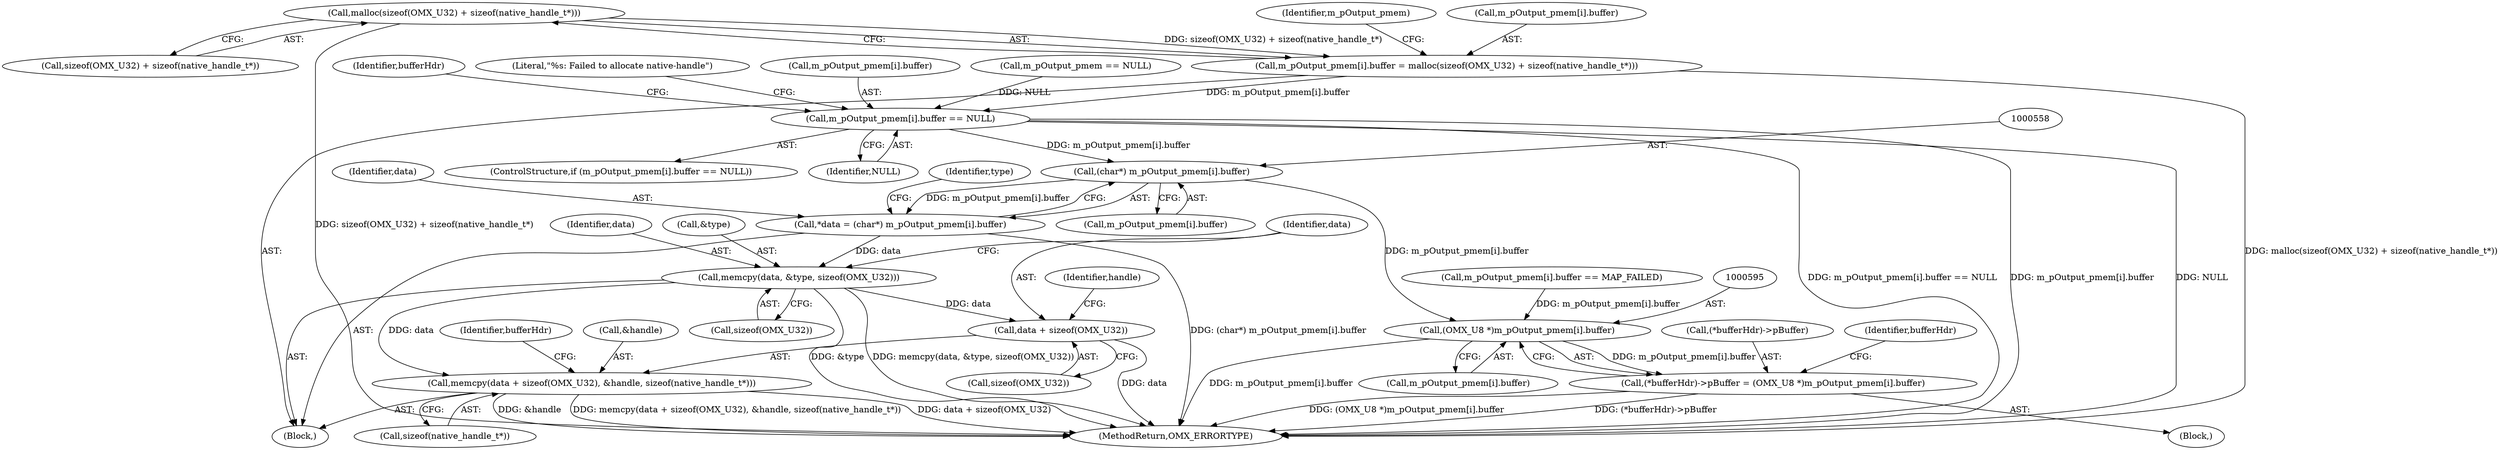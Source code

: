 digraph "0_Android_7558d03e6498e970b761aa44fff6b2c659202d95_0@API" {
"1000507" [label="(Call,malloc(sizeof(OMX_U32) + sizeof(native_handle_t*)))"];
"1000501" [label="(Call,m_pOutput_pmem[i].buffer = malloc(sizeof(OMX_U32) + sizeof(native_handle_t*)))"];
"1000514" [label="(Call,m_pOutput_pmem[i].buffer == NULL)"];
"1000557" [label="(Call,(char*) m_pOutput_pmem[i].buffer)"];
"1000555" [label="(Call,*data = (char*) m_pOutput_pmem[i].buffer)"];
"1000568" [label="(Call,memcpy(data, &type, sizeof(OMX_U32)))"];
"1000574" [label="(Call,memcpy(data + sizeof(OMX_U32), &handle, sizeof(native_handle_t*)))"];
"1000575" [label="(Call,data + sizeof(OMX_U32))"];
"1000594" [label="(Call,(OMX_U8 *)m_pOutput_pmem[i].buffer)"];
"1000589" [label="(Call,(*bufferHdr)->pBuffer = (OMX_U8 *)m_pOutput_pmem[i].buffer)"];
"1000507" [label="(Call,malloc(sizeof(OMX_U32) + sizeof(native_handle_t*)))"];
"1000589" [label="(Call,(*bufferHdr)->pBuffer = (OMX_U8 *)m_pOutput_pmem[i].buffer)"];
"1000520" [label="(Identifier,NULL)"];
"1000501" [label="(Call,m_pOutput_pmem[i].buffer = malloc(sizeof(OMX_U32) + sizeof(native_handle_t*)))"];
"1000559" [label="(Call,m_pOutput_pmem[i].buffer)"];
"1000604" [label="(Identifier,bufferHdr)"];
"1000590" [label="(Call,(*bufferHdr)->pBuffer)"];
"1000201" [label="(Call,m_pOutput_pmem == NULL)"];
"1000500" [label="(Block,)"];
"1000580" [label="(Identifier,handle)"];
"1000517" [label="(Identifier,m_pOutput_pmem)"];
"1000555" [label="(Call,*data = (char*) m_pOutput_pmem[i].buffer)"];
"1000577" [label="(Call,sizeof(OMX_U32))"];
"1000574" [label="(Call,memcpy(data + sizeof(OMX_U32), &handle, sizeof(native_handle_t*)))"];
"1000514" [label="(Call,m_pOutput_pmem[i].buffer == NULL)"];
"1000556" [label="(Identifier,data)"];
"1000361" [label="(Block,)"];
"1000502" [label="(Call,m_pOutput_pmem[i].buffer)"];
"1000585" [label="(Identifier,bufferHdr)"];
"1000569" [label="(Identifier,data)"];
"1000530" [label="(Identifier,bufferHdr)"];
"1000576" [label="(Identifier,data)"];
"1000523" [label="(Literal,\"%s: Failed to allocate native-handle\")"];
"1000572" [label="(Call,sizeof(OMX_U32))"];
"1000469" [label="(Call,m_pOutput_pmem[i].buffer == MAP_FAILED)"];
"1000568" [label="(Call,memcpy(data, &type, sizeof(OMX_U32)))"];
"1000575" [label="(Call,data + sizeof(OMX_U32))"];
"1000581" [label="(Call,sizeof(native_handle_t*))"];
"1000557" [label="(Call,(char*) m_pOutput_pmem[i].buffer)"];
"1000508" [label="(Call,sizeof(OMX_U32) + sizeof(native_handle_t*))"];
"1000566" [label="(Identifier,type)"];
"1000638" [label="(MethodReturn,OMX_ERRORTYPE)"];
"1000596" [label="(Call,m_pOutput_pmem[i].buffer)"];
"1000513" [label="(ControlStructure,if (m_pOutput_pmem[i].buffer == NULL))"];
"1000594" [label="(Call,(OMX_U8 *)m_pOutput_pmem[i].buffer)"];
"1000515" [label="(Call,m_pOutput_pmem[i].buffer)"];
"1000579" [label="(Call,&handle)"];
"1000570" [label="(Call,&type)"];
"1000507" -> "1000501"  [label="AST: "];
"1000507" -> "1000508"  [label="CFG: "];
"1000508" -> "1000507"  [label="AST: "];
"1000501" -> "1000507"  [label="CFG: "];
"1000507" -> "1000638"  [label="DDG: sizeof(OMX_U32) + sizeof(native_handle_t*)"];
"1000507" -> "1000501"  [label="DDG: sizeof(OMX_U32) + sizeof(native_handle_t*)"];
"1000501" -> "1000500"  [label="AST: "];
"1000502" -> "1000501"  [label="AST: "];
"1000517" -> "1000501"  [label="CFG: "];
"1000501" -> "1000638"  [label="DDG: malloc(sizeof(OMX_U32) + sizeof(native_handle_t*))"];
"1000501" -> "1000514"  [label="DDG: m_pOutput_pmem[i].buffer"];
"1000514" -> "1000513"  [label="AST: "];
"1000514" -> "1000520"  [label="CFG: "];
"1000515" -> "1000514"  [label="AST: "];
"1000520" -> "1000514"  [label="AST: "];
"1000523" -> "1000514"  [label="CFG: "];
"1000530" -> "1000514"  [label="CFG: "];
"1000514" -> "1000638"  [label="DDG: NULL"];
"1000514" -> "1000638"  [label="DDG: m_pOutput_pmem[i].buffer == NULL"];
"1000514" -> "1000638"  [label="DDG: m_pOutput_pmem[i].buffer"];
"1000201" -> "1000514"  [label="DDG: NULL"];
"1000514" -> "1000557"  [label="DDG: m_pOutput_pmem[i].buffer"];
"1000557" -> "1000555"  [label="AST: "];
"1000557" -> "1000559"  [label="CFG: "];
"1000558" -> "1000557"  [label="AST: "];
"1000559" -> "1000557"  [label="AST: "];
"1000555" -> "1000557"  [label="CFG: "];
"1000557" -> "1000555"  [label="DDG: m_pOutput_pmem[i].buffer"];
"1000557" -> "1000594"  [label="DDG: m_pOutput_pmem[i].buffer"];
"1000555" -> "1000500"  [label="AST: "];
"1000556" -> "1000555"  [label="AST: "];
"1000566" -> "1000555"  [label="CFG: "];
"1000555" -> "1000638"  [label="DDG: (char*) m_pOutput_pmem[i].buffer"];
"1000555" -> "1000568"  [label="DDG: data"];
"1000568" -> "1000500"  [label="AST: "];
"1000568" -> "1000572"  [label="CFG: "];
"1000569" -> "1000568"  [label="AST: "];
"1000570" -> "1000568"  [label="AST: "];
"1000572" -> "1000568"  [label="AST: "];
"1000576" -> "1000568"  [label="CFG: "];
"1000568" -> "1000638"  [label="DDG: memcpy(data, &type, sizeof(OMX_U32))"];
"1000568" -> "1000638"  [label="DDG: &type"];
"1000568" -> "1000574"  [label="DDG: data"];
"1000568" -> "1000575"  [label="DDG: data"];
"1000574" -> "1000500"  [label="AST: "];
"1000574" -> "1000581"  [label="CFG: "];
"1000575" -> "1000574"  [label="AST: "];
"1000579" -> "1000574"  [label="AST: "];
"1000581" -> "1000574"  [label="AST: "];
"1000585" -> "1000574"  [label="CFG: "];
"1000574" -> "1000638"  [label="DDG: data + sizeof(OMX_U32)"];
"1000574" -> "1000638"  [label="DDG: &handle"];
"1000574" -> "1000638"  [label="DDG: memcpy(data + sizeof(OMX_U32), &handle, sizeof(native_handle_t*))"];
"1000575" -> "1000577"  [label="CFG: "];
"1000576" -> "1000575"  [label="AST: "];
"1000577" -> "1000575"  [label="AST: "];
"1000580" -> "1000575"  [label="CFG: "];
"1000575" -> "1000638"  [label="DDG: data"];
"1000594" -> "1000589"  [label="AST: "];
"1000594" -> "1000596"  [label="CFG: "];
"1000595" -> "1000594"  [label="AST: "];
"1000596" -> "1000594"  [label="AST: "];
"1000589" -> "1000594"  [label="CFG: "];
"1000594" -> "1000638"  [label="DDG: m_pOutput_pmem[i].buffer"];
"1000594" -> "1000589"  [label="DDG: m_pOutput_pmem[i].buffer"];
"1000469" -> "1000594"  [label="DDG: m_pOutput_pmem[i].buffer"];
"1000589" -> "1000361"  [label="AST: "];
"1000590" -> "1000589"  [label="AST: "];
"1000604" -> "1000589"  [label="CFG: "];
"1000589" -> "1000638"  [label="DDG: (*bufferHdr)->pBuffer"];
"1000589" -> "1000638"  [label="DDG: (OMX_U8 *)m_pOutput_pmem[i].buffer"];
}
